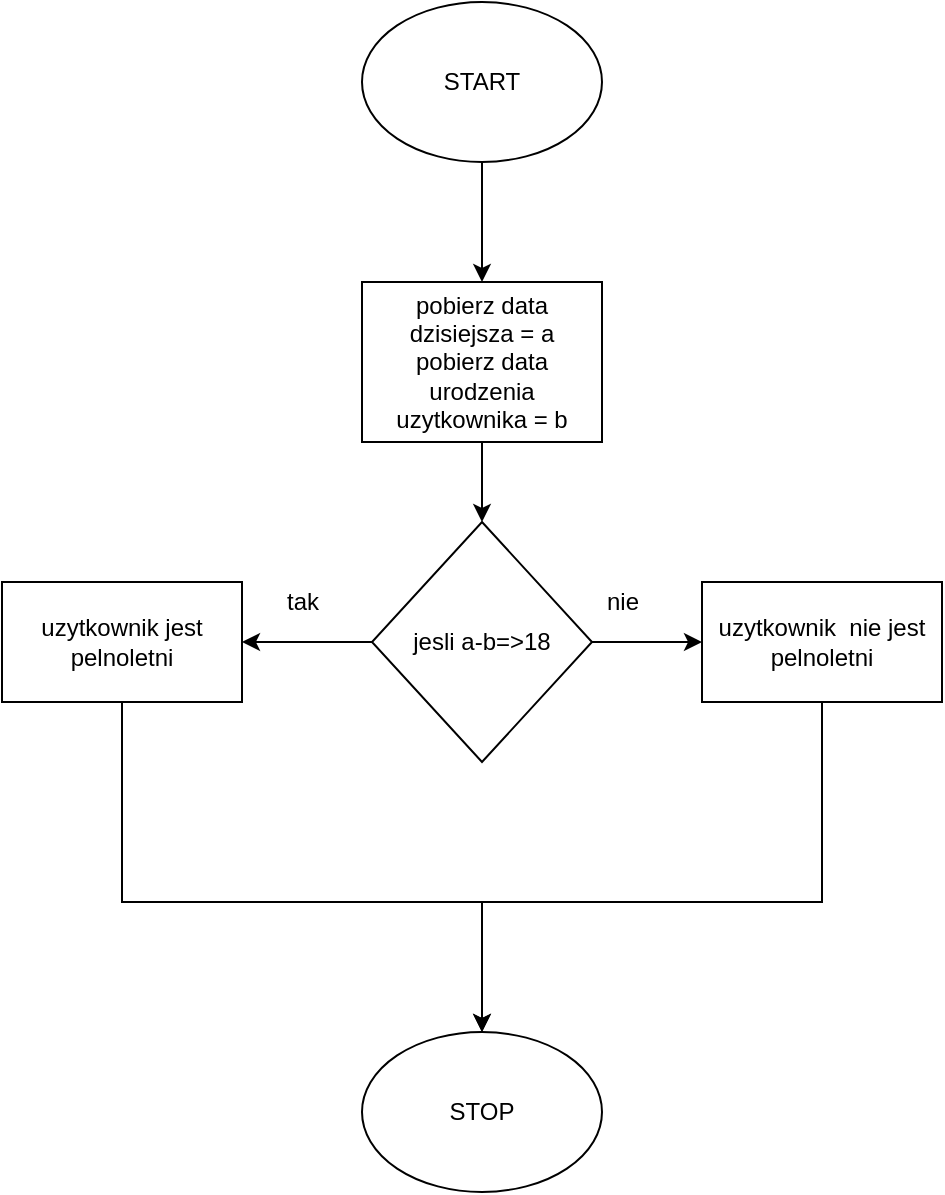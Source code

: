 <mxfile version="21.0.2" type="github">
  <diagram id="C5RBs43oDa-KdzZeNtuy" name="Page-1">
    <mxGraphModel dx="1434" dy="796" grid="1" gridSize="10" guides="1" tooltips="1" connect="1" arrows="1" fold="1" page="1" pageScale="1" pageWidth="827" pageHeight="1169" math="0" shadow="0">
      <root>
        <mxCell id="WIyWlLk6GJQsqaUBKTNV-0" />
        <mxCell id="WIyWlLk6GJQsqaUBKTNV-1" parent="WIyWlLk6GJQsqaUBKTNV-0" />
        <mxCell id="tbQpGqJHSxhhCwGnWUc_-2" style="edgeStyle=orthogonalEdgeStyle;rounded=0;orthogonalLoop=1;jettySize=auto;html=1;" edge="1" parent="WIyWlLk6GJQsqaUBKTNV-1" source="tbQpGqJHSxhhCwGnWUc_-0" target="tbQpGqJHSxhhCwGnWUc_-1">
          <mxGeometry relative="1" as="geometry" />
        </mxCell>
        <mxCell id="tbQpGqJHSxhhCwGnWUc_-0" value="START" style="ellipse;whiteSpace=wrap;html=1;" vertex="1" parent="WIyWlLk6GJQsqaUBKTNV-1">
          <mxGeometry x="330" y="70" width="120" height="80" as="geometry" />
        </mxCell>
        <mxCell id="tbQpGqJHSxhhCwGnWUc_-4" style="edgeStyle=orthogonalEdgeStyle;rounded=0;orthogonalLoop=1;jettySize=auto;html=1;entryX=0.5;entryY=0;entryDx=0;entryDy=0;" edge="1" parent="WIyWlLk6GJQsqaUBKTNV-1" source="tbQpGqJHSxhhCwGnWUc_-1" target="tbQpGqJHSxhhCwGnWUc_-3">
          <mxGeometry relative="1" as="geometry" />
        </mxCell>
        <mxCell id="tbQpGqJHSxhhCwGnWUc_-1" value="pobierz data dzisiejsza = a&lt;br&gt;pobierz data urodzenia uzytkownika = b" style="rounded=0;whiteSpace=wrap;html=1;" vertex="1" parent="WIyWlLk6GJQsqaUBKTNV-1">
          <mxGeometry x="330" y="210" width="120" height="80" as="geometry" />
        </mxCell>
        <mxCell id="tbQpGqJHSxhhCwGnWUc_-6" style="edgeStyle=orthogonalEdgeStyle;rounded=0;orthogonalLoop=1;jettySize=auto;html=1;entryX=1;entryY=0.5;entryDx=0;entryDy=0;" edge="1" parent="WIyWlLk6GJQsqaUBKTNV-1" source="tbQpGqJHSxhhCwGnWUc_-3" target="tbQpGqJHSxhhCwGnWUc_-5">
          <mxGeometry relative="1" as="geometry" />
        </mxCell>
        <mxCell id="tbQpGqJHSxhhCwGnWUc_-8" style="edgeStyle=orthogonalEdgeStyle;rounded=0;orthogonalLoop=1;jettySize=auto;html=1;entryX=0;entryY=0.5;entryDx=0;entryDy=0;" edge="1" parent="WIyWlLk6GJQsqaUBKTNV-1" source="tbQpGqJHSxhhCwGnWUc_-3" target="tbQpGqJHSxhhCwGnWUc_-7">
          <mxGeometry relative="1" as="geometry" />
        </mxCell>
        <mxCell id="tbQpGqJHSxhhCwGnWUc_-3" value="jesli a-b=&amp;gt;18" style="rhombus;whiteSpace=wrap;html=1;" vertex="1" parent="WIyWlLk6GJQsqaUBKTNV-1">
          <mxGeometry x="335" y="330" width="110" height="120" as="geometry" />
        </mxCell>
        <mxCell id="tbQpGqJHSxhhCwGnWUc_-12" style="edgeStyle=orthogonalEdgeStyle;rounded=0;orthogonalLoop=1;jettySize=auto;html=1;entryX=0.5;entryY=0;entryDx=0;entryDy=0;" edge="1" parent="WIyWlLk6GJQsqaUBKTNV-1" source="tbQpGqJHSxhhCwGnWUc_-5" target="tbQpGqJHSxhhCwGnWUc_-11">
          <mxGeometry relative="1" as="geometry">
            <Array as="points">
              <mxPoint x="210" y="520" />
              <mxPoint x="390" y="520" />
            </Array>
          </mxGeometry>
        </mxCell>
        <mxCell id="tbQpGqJHSxhhCwGnWUc_-5" value="uzytkownik jest pelnoletni" style="rounded=0;whiteSpace=wrap;html=1;" vertex="1" parent="WIyWlLk6GJQsqaUBKTNV-1">
          <mxGeometry x="150" y="360" width="120" height="60" as="geometry" />
        </mxCell>
        <mxCell id="tbQpGqJHSxhhCwGnWUc_-13" style="edgeStyle=orthogonalEdgeStyle;rounded=0;orthogonalLoop=1;jettySize=auto;html=1;entryX=0.5;entryY=0;entryDx=0;entryDy=0;" edge="1" parent="WIyWlLk6GJQsqaUBKTNV-1" source="tbQpGqJHSxhhCwGnWUc_-7" target="tbQpGqJHSxhhCwGnWUc_-11">
          <mxGeometry relative="1" as="geometry">
            <Array as="points">
              <mxPoint x="560" y="520" />
              <mxPoint x="390" y="520" />
            </Array>
          </mxGeometry>
        </mxCell>
        <mxCell id="tbQpGqJHSxhhCwGnWUc_-7" value="uzytkownik&amp;nbsp; nie jest pelnoletni" style="rounded=0;whiteSpace=wrap;html=1;" vertex="1" parent="WIyWlLk6GJQsqaUBKTNV-1">
          <mxGeometry x="500" y="360" width="120" height="60" as="geometry" />
        </mxCell>
        <mxCell id="tbQpGqJHSxhhCwGnWUc_-9" value="tak" style="text;html=1;align=center;verticalAlign=middle;resizable=0;points=[];autosize=1;strokeColor=none;fillColor=none;" vertex="1" parent="WIyWlLk6GJQsqaUBKTNV-1">
          <mxGeometry x="280" y="355" width="40" height="30" as="geometry" />
        </mxCell>
        <mxCell id="tbQpGqJHSxhhCwGnWUc_-10" value="nie" style="text;html=1;align=center;verticalAlign=middle;resizable=0;points=[];autosize=1;strokeColor=none;fillColor=none;" vertex="1" parent="WIyWlLk6GJQsqaUBKTNV-1">
          <mxGeometry x="440" y="355" width="40" height="30" as="geometry" />
        </mxCell>
        <mxCell id="tbQpGqJHSxhhCwGnWUc_-11" value="STOP" style="ellipse;whiteSpace=wrap;html=1;" vertex="1" parent="WIyWlLk6GJQsqaUBKTNV-1">
          <mxGeometry x="330" y="585" width="120" height="80" as="geometry" />
        </mxCell>
      </root>
    </mxGraphModel>
  </diagram>
</mxfile>
